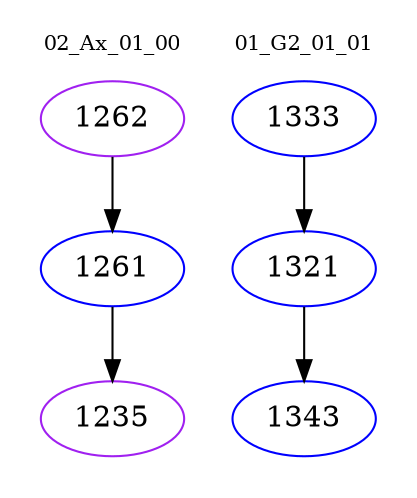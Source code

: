 digraph{
subgraph cluster_0 {
color = white
label = "02_Ax_01_00";
fontsize=10;
T0_1262 [label="1262", color="purple"]
T0_1262 -> T0_1261 [color="black"]
T0_1261 [label="1261", color="blue"]
T0_1261 -> T0_1235 [color="black"]
T0_1235 [label="1235", color="purple"]
}
subgraph cluster_1 {
color = white
label = "01_G2_01_01";
fontsize=10;
T1_1333 [label="1333", color="blue"]
T1_1333 -> T1_1321 [color="black"]
T1_1321 [label="1321", color="blue"]
T1_1321 -> T1_1343 [color="black"]
T1_1343 [label="1343", color="blue"]
}
}
